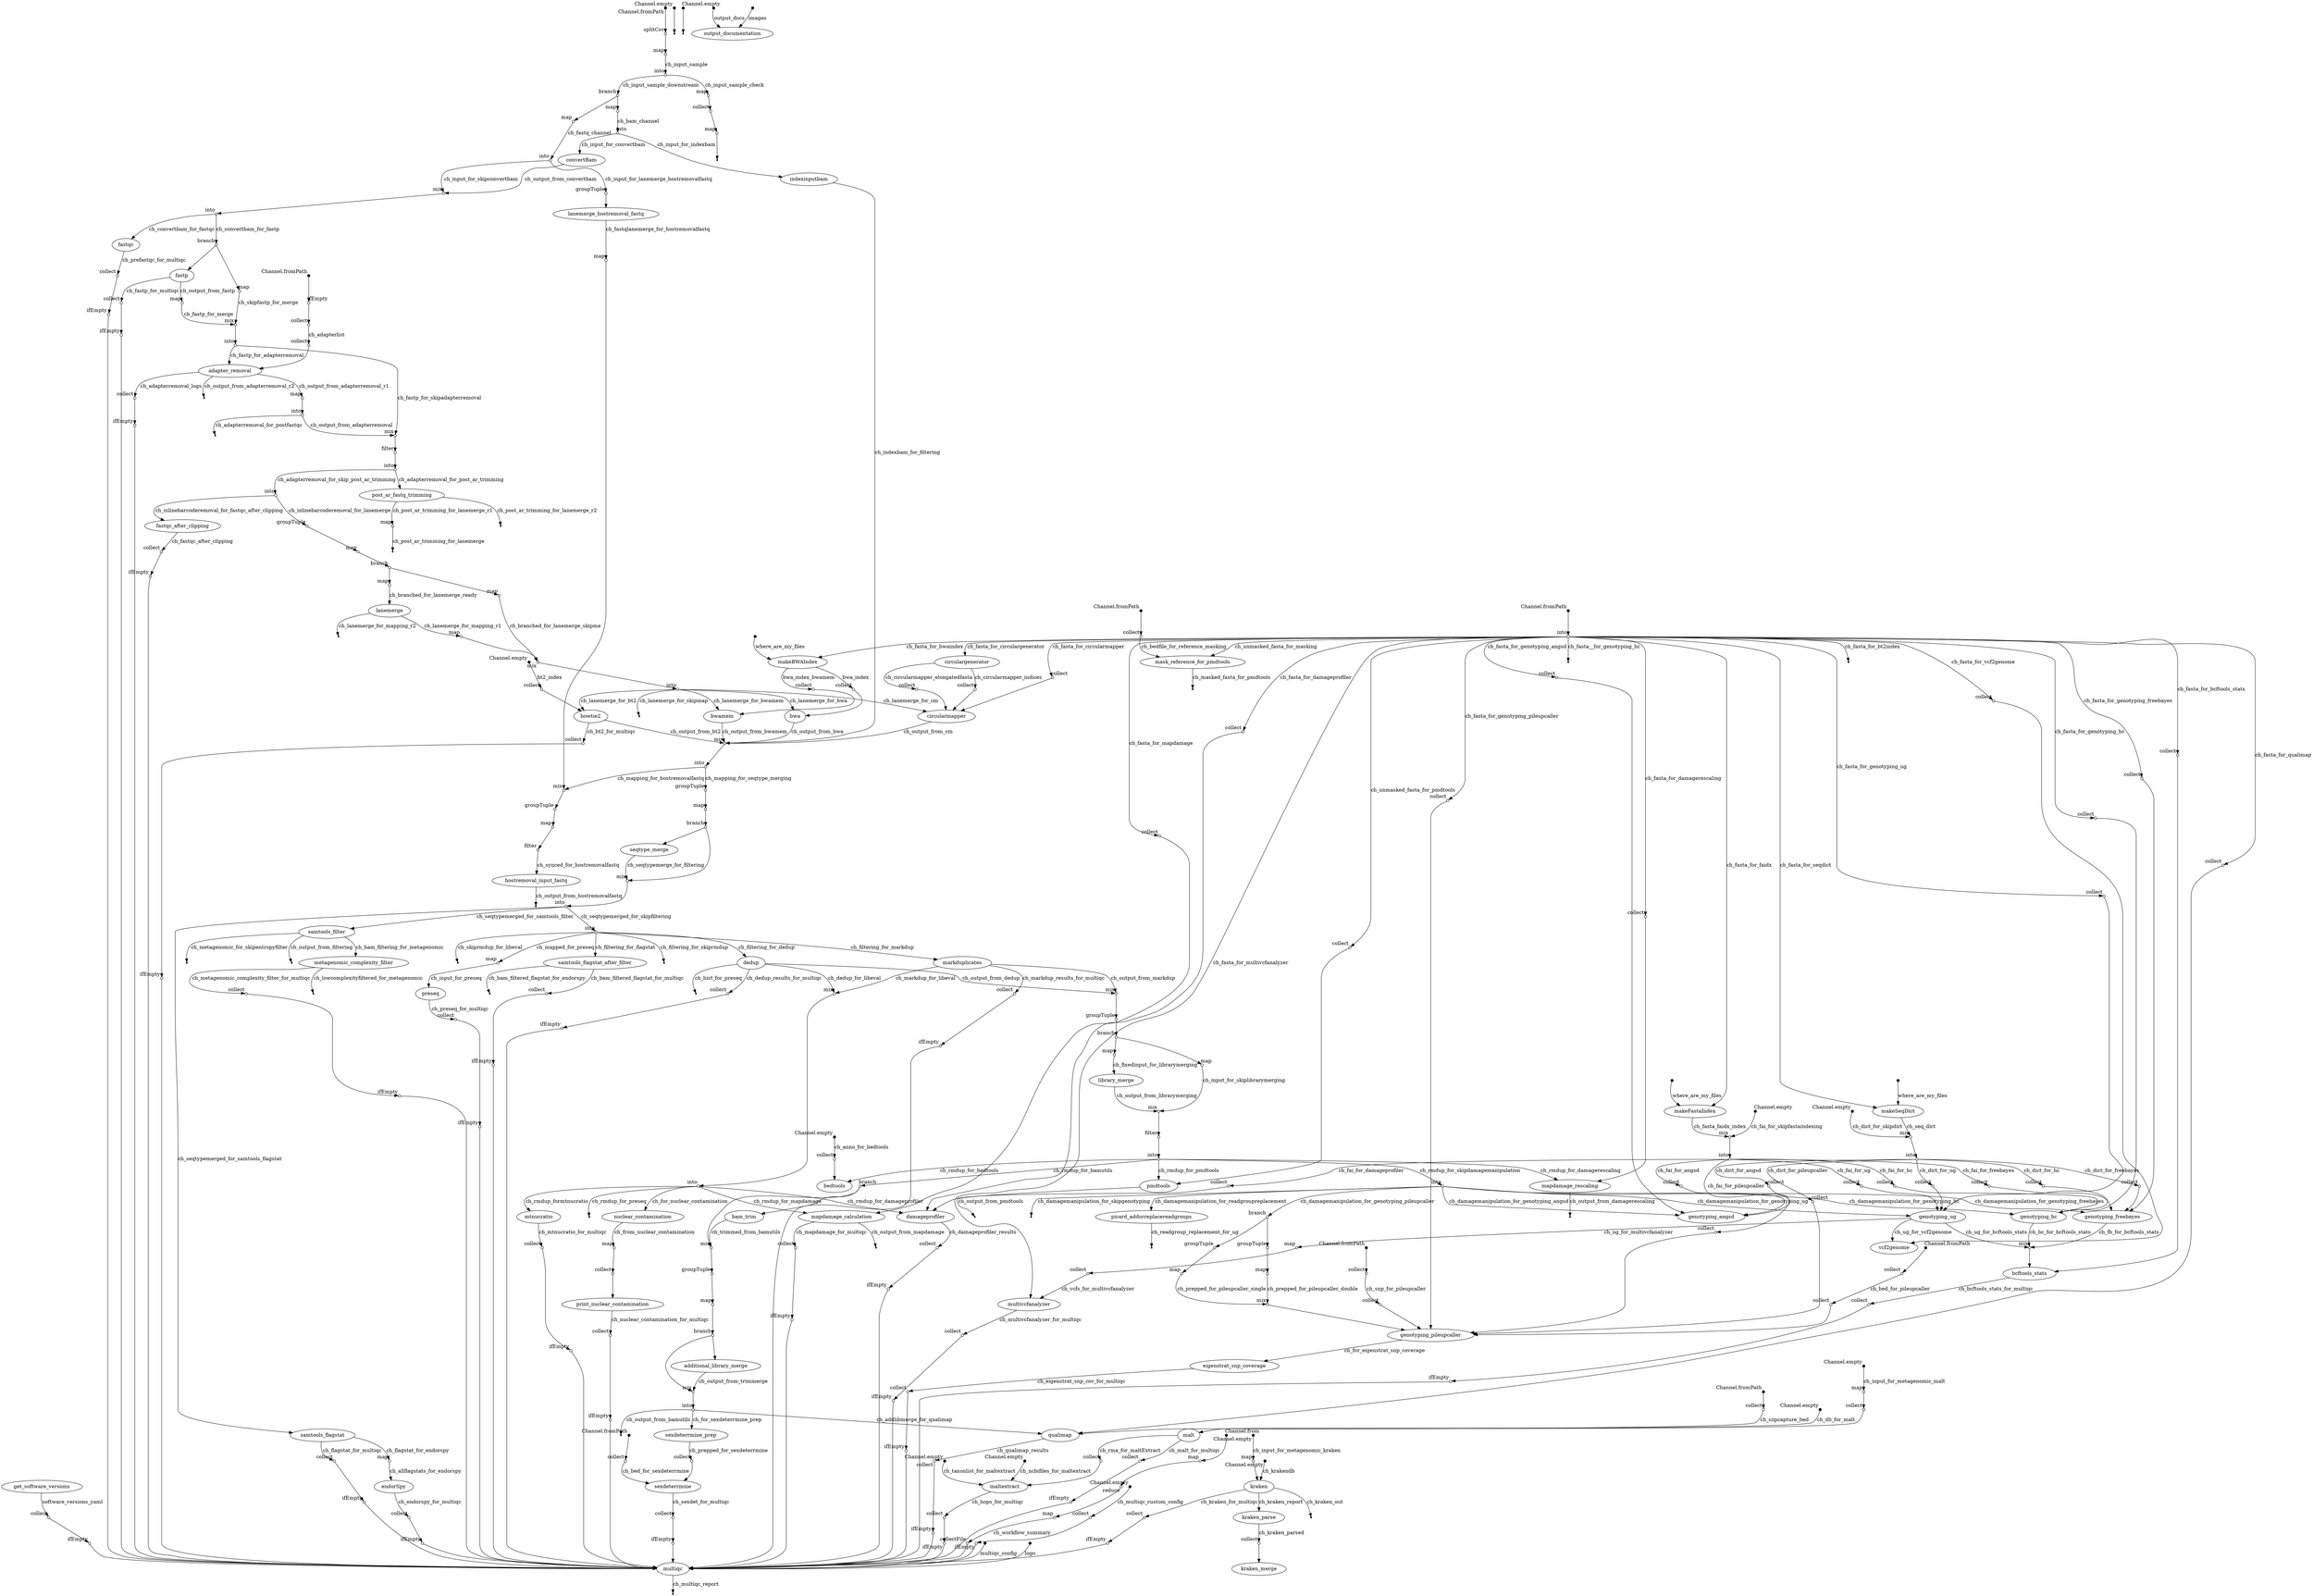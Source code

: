 digraph "eager_dag" {
p0 [shape=point,label="",fixedsize=true,width=0.1,xlabel="Channel.empty"];
p149 [shape=circle,label="",fixedsize=true,width=0.1,xlabel="collect"];
p0 -> p149 [label="ch_anno_for_bedtools"];

p1 [shape=point,label="",fixedsize=true,width=0.1,xlabel="Channel.fromPath"];
p2 [shape=circle,label="",fixedsize=true,width=0.1,xlabel="into"];
p1 -> p2;

p2 [shape=circle,label="",fixedsize=true,width=0.1,xlabel="into"];
p213 [shape=circle,label="",fixedsize=true,width=0.1,xlabel="collect"];
p2 -> p213 [label="ch_fasta_for_vcf2genome"];

p2 [shape=circle,label="",fixedsize=true,width=0.1,xlabel="into"];
p199 [shape=circle,label="",fixedsize=true,width=0.1,xlabel="collect"];
p2 -> p199 [label="ch_fasta_for_genotyping_pileupcaller"];

p2 [shape=circle,label="",fixedsize=true,width=0.1,xlabel="into"];
p217 [label="multivcfanalyzer"];
p2 -> p217 [label="ch_fasta_for_multivcfanalyzer"];

p2 [shape=circle,label="",fixedsize=true,width=0.1,xlabel="into"];
p154 [shape=circle,label="",fixedsize=true,width=0.1,xlabel="collect"];
p2 -> p154 [label="ch_fasta_for_mapdamage"];

p2 [shape=circle,label="",fixedsize=true,width=0.1,xlabel="into"];
p53 [label="makeSeqDict"];
p2 -> p53 [label="ch_fasta_for_seqdict"];

p2 [shape=circle,label="",fixedsize=true,width=0.1,xlabel="into"];
p3 [shape=point];
p2 -> p3 [label="ch_fasta__for_genotyping_hc"];

p2 [shape=circle,label="",fixedsize=true,width=0.1,xlabel="into"];
p157 [shape=circle,label="",fixedsize=true,width=0.1,xlabel="collect"];
p2 -> p157 [label="ch_fasta_for_damagerescaling"];

p2 [shape=circle,label="",fixedsize=true,width=0.1,xlabel="into"];
p101 [shape=circle,label="",fixedsize=true,width=0.1,xlabel="collect"];
p2 -> p101 [label="ch_fasta_for_circularmapper"];

p2 [shape=circle,label="",fixedsize=true,width=0.1,xlabel="into"];
p181 [shape=circle,label="",fixedsize=true,width=0.1,xlabel="collect"];
p2 -> p181 [label="ch_fasta_for_genotyping_ug"];

p2 [shape=circle,label="",fixedsize=true,width=0.1,xlabel="into"];
p206 [shape=circle,label="",fixedsize=true,width=0.1,xlabel="collect"];
p2 -> p206 [label="ch_fasta_for_genotyping_angsd"];

p2 [shape=circle,label="",fixedsize=true,width=0.1,xlabel="into"];
p4 [shape=point];
p2 -> p4 [label="ch_fasta_for_bt2index"];

p2 [shape=circle,label="",fixedsize=true,width=0.1,xlabel="into"];
p162 [shape=circle,label="",fixedsize=true,width=0.1,xlabel="collect"];
p2 -> p162 [label="ch_unmasked_fasta_for_pmdtools"];

p2 [shape=circle,label="",fixedsize=true,width=0.1,xlabel="into"];
p189 [shape=circle,label="",fixedsize=true,width=0.1,xlabel="collect"];
p2 -> p189 [label="ch_fasta_for_genotyping_freebayes"];

p2 [shape=circle,label="",fixedsize=true,width=0.1,xlabel="into"];
p151 [shape=circle,label="",fixedsize=true,width=0.1,xlabel="collect"];
p2 -> p151 [label="ch_fasta_for_damageprofiler"];

p2 [shape=circle,label="",fixedsize=true,width=0.1,xlabel="into"];
p160 [label="mask_reference_for_pmdtools"];
p2 -> p160 [label="ch_unmasked_fasta_for_masking"];

p2 [shape=circle,label="",fixedsize=true,width=0.1,xlabel="into"];
p185 [shape=circle,label="",fixedsize=true,width=0.1,xlabel="collect"];
p2 -> p185 [label="ch_fasta_for_genotyping_hc"];

p2 [shape=circle,label="",fixedsize=true,width=0.1,xlabel="into"];
p211 [shape=circle,label="",fixedsize=true,width=0.1,xlabel="collect"];
p2 -> p211 [label="ch_fasta_for_bcftools_stats"];

p2 [shape=circle,label="",fixedsize=true,width=0.1,xlabel="into"];
p48 [label="makeFastaIndex"];
p2 -> p48 [label="ch_fasta_for_faidx"];

p2 [shape=circle,label="",fixedsize=true,width=0.1,xlabel="into"];
p99 [label="circulargenerator"];
p2 -> p99 [label="ch_fasta_for_circulargenerator"];

p2 [shape=circle,label="",fixedsize=true,width=0.1,xlabel="into"];
p175 [shape=circle,label="",fixedsize=true,width=0.1,xlabel="collect"];
p2 -> p175 [label="ch_fasta_for_qualimap"];

p2 [shape=circle,label="",fixedsize=true,width=0.1,xlabel="into"];
p44 [label="makeBWAIndex"];
p2 -> p44 [label="ch_fasta_for_bwaindex"];

p5 [shape=point,label="",fixedsize=true,width=0.1,xlabel="Channel.fromPath"];
p6 [shape=circle,label="",fixedsize=true,width=0.1,xlabel="ifEmpty"];
p5 -> p6;

p6 [shape=circle,label="",fixedsize=true,width=0.1,xlabel="ifEmpty"];
p7 [shape=circle,label="",fixedsize=true,width=0.1,xlabel="collect"];
p6 -> p7;

p7 [shape=circle,label="",fixedsize=true,width=0.1,xlabel="collect"];
p67 [shape=circle,label="",fixedsize=true,width=0.1,xlabel="collect"];
p7 -> p67 [label="ch_adapterlist"];

p8 [shape=point,label="",fixedsize=true,width=0.1,xlabel="Channel.fromPath"];
p9 [shape=circle,label="",fixedsize=true,width=0.1,xlabel="collect"];
p8 -> p9;

p9 [shape=circle,label="",fixedsize=true,width=0.1,xlabel="collect"];
p176 [label="qualimap"];
p9 -> p176 [label="ch_snpcapture_bed"];

p10 [shape=point,label="",fixedsize=true,width=0.1,xlabel="Channel.fromPath"];
p11 [shape=circle,label="",fixedsize=true,width=0.1,xlabel="collect"];
p10 -> p11;

p11 [shape=circle,label="",fixedsize=true,width=0.1,xlabel="collect"];
p160 [label="mask_reference_for_pmdtools"];
p11 -> p160 [label="ch_bedfile_for_reference_masking"];

p12 [shape=point,label="",fixedsize=true,width=0.1,xlabel="Channel.fromPath"];
p13 [shape=circle,label="",fixedsize=true,width=0.1,xlabel="collect"];
p12 -> p13;

p13 [shape=circle,label="",fixedsize=true,width=0.1,xlabel="collect"];
p221 [label="sexdeterrmine"];
p13 -> p221 [label="ch_bed_for_sexdeterrmine"];

p14 [shape=point,label="",fixedsize=true,width=0.1,xlabel="Channel.fromPath"];
p15 [shape=circle,label="",fixedsize=true,width=0.1,xlabel="collect"];
p14 -> p15;

p15 [shape=circle,label="",fixedsize=true,width=0.1,xlabel="collect"];
p202 [shape=circle,label="",fixedsize=true,width=0.1,xlabel="collect"];
p15 -> p202 [label="ch_bed_for_pileupcaller"];

p16 [shape=point,label="",fixedsize=true,width=0.1,xlabel="Channel.fromPath"];
p17 [shape=circle,label="",fixedsize=true,width=0.1,xlabel="collect"];
p16 -> p17;

p17 [shape=circle,label="",fixedsize=true,width=0.1,xlabel="collect"];
p203 [shape=circle,label="",fixedsize=true,width=0.1,xlabel="collect"];
p17 -> p203 [label="ch_snp_for_pileupcaller"];

p18 [shape=point,label="",fixedsize=true,width=0.1,xlabel="Channel.empty"];
p232 [label="malt"];
p18 -> p232 [label="ch_db_for_malt"];

p19 [shape=point,label="",fixedsize=true,width=0.1,xlabel="Channel.empty"];
p234 [label="maltextract"];
p19 -> p234 [label="ch_taxonlist_for_maltextract"];

p20 [shape=point,label="",fixedsize=true,width=0.1,xlabel="Channel.empty"];
p234 [label="maltextract"];
p20 -> p234 [label="ch_ncbifiles_for_maltextract"];

p21 [shape=point,label="",fixedsize=true,width=0.1,xlabel="Channel.empty"];
p246 [shape=circle,label="",fixedsize=true,width=0.1,xlabel="collect"];
p21 -> p246 [label="ch_multiqc_custom_config"];

p22 [shape=point,label="",fixedsize=true,width=0.1,xlabel="Channel.empty"];
p23 [shape=point];
p22 -> p23;

p24 [shape=point,label="",fixedsize=true,width=0.1,xlabel="Channel.fromPath"];
p25 [shape=circle,label="",fixedsize=true,width=0.1,xlabel="splitCsv"];
p24 -> p25;

p25 [shape=circle,label="",fixedsize=true,width=0.1,xlabel="splitCsv"];
p26 [shape=circle,label="",fixedsize=true,width=0.1,xlabel="map"];
p25 -> p26;

p26 [shape=circle,label="",fixedsize=true,width=0.1,xlabel="map"];
p27 [shape=circle,label="",fixedsize=true,width=0.1,xlabel="into"];
p26 -> p27 [label="ch_input_sample"];

p27 [shape=circle,label="",fixedsize=true,width=0.1,xlabel="into"];
p32 [shape=circle,label="",fixedsize=true,width=0.1,xlabel="branch"];
p27 -> p32 [label="ch_input_sample_downstream"];

p27 [shape=circle,label="",fixedsize=true,width=0.1,xlabel="into"];
p28 [shape=circle,label="",fixedsize=true,width=0.1,xlabel="map"];
p27 -> p28 [label="ch_input_sample_check"];

p28 [shape=circle,label="",fixedsize=true,width=0.1,xlabel="map"];
p29 [shape=circle,label="",fixedsize=true,width=0.1,xlabel="collect"];
p28 -> p29;

p29 [shape=circle,label="",fixedsize=true,width=0.1,xlabel="collect"];
p30 [shape=circle,label="",fixedsize=true,width=0.1,xlabel="map"];
p29 -> p30;

p30 [shape=circle,label="",fixedsize=true,width=0.1,xlabel="map"];
p31 [shape=point];
p30 -> p31;

p32 [shape=circle,label="",fixedsize=true,width=0.1,xlabel="branch"];
p33 [shape=circle,label="",fixedsize=true,width=0.1,xlabel="map"];
p32 -> p33;

p32 [shape=circle,label="",fixedsize=true,width=0.1,xlabel="branch"];
p34 [shape=circle,label="",fixedsize=true,width=0.1,xlabel="map"];
p32 -> p34;

p33 [shape=circle,label="",fixedsize=true,width=0.1,xlabel="map"];
p38 [shape=circle,label="",fixedsize=true,width=0.1,xlabel="into"];
p33 -> p38 [label="ch_fastq_channel"];

p34 [shape=circle,label="",fixedsize=true,width=0.1,xlabel="map"];
p37 [shape=circle,label="",fixedsize=true,width=0.1,xlabel="into"];
p34 -> p37 [label="ch_bam_channel"];

p35 [shape=point,label="",fixedsize=true,width=0.1,xlabel="Channel.empty"];
p36 [shape=point];
p35 -> p36;

p37 [shape=circle,label="",fixedsize=true,width=0.1,xlabel="into"];
p56 [label="convertBam"];
p37 -> p56 [label="ch_input_for_convertbam"];

p37 [shape=circle,label="",fixedsize=true,width=0.1,xlabel="into"];
p57 [label="indexinputbam"];
p37 -> p57 [label="ch_input_for_indexbam"];

p38 [shape=circle,label="",fixedsize=true,width=0.1,xlabel="into"];
p58 [shape=circle,label="",fixedsize=true,width=0.1,xlabel="mix"];
p38 -> p58 [label="ch_input_for_skipconvertbam"];

p38 [shape=circle,label="",fixedsize=true,width=0.1,xlabel="into"];
p92 [shape=circle,label="",fixedsize=true,width=0.1,xlabel="groupTuple"];
p38 -> p92 [label="ch_input_for_lanemerge_hostremovalfastq"];

p39 [shape=point,label="",fixedsize=true,width=0.1,xlabel="Channel.from"];
p40 [shape=circle,label="",fixedsize=true,width=0.1,xlabel="map"];
p39 -> p40;

p40 [shape=circle,label="",fixedsize=true,width=0.1,xlabel="map"];
p41 [shape=circle,label="",fixedsize=true,width=0.1,xlabel="reduce"];
p40 -> p41;

p41 [shape=circle,label="",fixedsize=true,width=0.1,xlabel="reduce"];
p42 [shape=circle,label="",fixedsize=true,width=0.1,xlabel="map"];
p41 -> p42;

p42 [shape=circle,label="",fixedsize=true,width=0.1,xlabel="map"];
p298 [shape=circle,label="",fixedsize=true,width=0.1,xlabel="collectFile"];
p42 -> p298 [label="ch_workflow_summary"];

p43 [shape=point,label="",fixedsize=true,width=0.1];
p44 [label="makeBWAIndex"];
p43 -> p44 [label="where_are_my_files"];

p44 [label="makeBWAIndex"];
p95 [shape=circle,label="",fixedsize=true,width=0.1,xlabel="collect"];
p44 -> p95 [label="bwa_index"];

p44 [label="makeBWAIndex"];
p97 [shape=circle,label="",fixedsize=true,width=0.1,xlabel="collect"];
p44 -> p97 [label="bwa_index_bwamem"];

p45 [shape=point,label="",fixedsize=true,width=0.1,xlabel="Channel.empty"];
p104 [shape=circle,label="",fixedsize=true,width=0.1,xlabel="collect"];
p45 -> p104 [label="bt2_index"];

p46 [shape=point,label="",fixedsize=true,width=0.1,xlabel="Channel.empty"];
p49 [shape=circle,label="",fixedsize=true,width=0.1,xlabel="mix"];
p46 -> p49 [label="ch_fai_for_skipfastaindexing"];

p47 [shape=point,label="",fixedsize=true,width=0.1];
p48 [label="makeFastaIndex"];
p47 -> p48 [label="where_are_my_files"];

p48 [label="makeFastaIndex"];
p49 [shape=circle,label="",fixedsize=true,width=0.1,xlabel="mix"];
p48 -> p49 [label="ch_fasta_faidx_index"];

p49 [shape=circle,label="",fixedsize=true,width=0.1,xlabel="mix"];
p50 [shape=circle,label="",fixedsize=true,width=0.1,xlabel="into"];
p49 -> p50;

p50 [shape=circle,label="",fixedsize=true,width=0.1,xlabel="into"];
p186 [shape=circle,label="",fixedsize=true,width=0.1,xlabel="collect"];
p50 -> p186 [label="ch_fai_for_hc"];

p50 [shape=circle,label="",fixedsize=true,width=0.1,xlabel="into"];
p152 [shape=circle,label="",fixedsize=true,width=0.1,xlabel="collect"];
p50 -> p152 [label="ch_fai_for_damageprofiler"];

p50 [shape=circle,label="",fixedsize=true,width=0.1,xlabel="into"];
p207 [shape=circle,label="",fixedsize=true,width=0.1,xlabel="collect"];
p50 -> p207 [label="ch_fai_for_angsd"];

p50 [shape=circle,label="",fixedsize=true,width=0.1,xlabel="into"];
p190 [shape=circle,label="",fixedsize=true,width=0.1,xlabel="collect"];
p50 -> p190 [label="ch_fai_for_freebayes"];

p50 [shape=circle,label="",fixedsize=true,width=0.1,xlabel="into"];
p200 [shape=circle,label="",fixedsize=true,width=0.1,xlabel="collect"];
p50 -> p200 [label="ch_fai_for_pileupcaller"];

p50 [shape=circle,label="",fixedsize=true,width=0.1,xlabel="into"];
p182 [shape=circle,label="",fixedsize=true,width=0.1,xlabel="collect"];
p50 -> p182 [label="ch_fai_for_ug"];

p51 [shape=point,label="",fixedsize=true,width=0.1,xlabel="Channel.empty"];
p54 [shape=circle,label="",fixedsize=true,width=0.1,xlabel="mix"];
p51 -> p54 [label="ch_dict_for_skipdict"];

p52 [shape=point,label="",fixedsize=true,width=0.1];
p53 [label="makeSeqDict"];
p52 -> p53 [label="where_are_my_files"];

p53 [label="makeSeqDict"];
p54 [shape=circle,label="",fixedsize=true,width=0.1,xlabel="mix"];
p53 -> p54 [label="ch_seq_dict"];

p54 [shape=circle,label="",fixedsize=true,width=0.1,xlabel="mix"];
p55 [shape=circle,label="",fixedsize=true,width=0.1,xlabel="into"];
p54 -> p55;

p55 [shape=circle,label="",fixedsize=true,width=0.1,xlabel="into"];
p187 [shape=circle,label="",fixedsize=true,width=0.1,xlabel="collect"];
p55 -> p187 [label="ch_dict_for_hc"];

p55 [shape=circle,label="",fixedsize=true,width=0.1,xlabel="into"];
p208 [shape=circle,label="",fixedsize=true,width=0.1,xlabel="collect"];
p55 -> p208 [label="ch_dict_for_angsd"];

p55 [shape=circle,label="",fixedsize=true,width=0.1,xlabel="into"];
p183 [shape=circle,label="",fixedsize=true,width=0.1,xlabel="collect"];
p55 -> p183 [label="ch_dict_for_ug"];

p55 [shape=circle,label="",fixedsize=true,width=0.1,xlabel="into"];
p191 [shape=circle,label="",fixedsize=true,width=0.1,xlabel="collect"];
p55 -> p191 [label="ch_dict_for_freebayes"];

p55 [shape=circle,label="",fixedsize=true,width=0.1,xlabel="into"];
p201 [shape=circle,label="",fixedsize=true,width=0.1,xlabel="collect"];
p55 -> p201 [label="ch_dict_for_pileupcaller"];

p56 [label="convertBam"];
p58 [shape=circle,label="",fixedsize=true,width=0.1,xlabel="mix"];
p56 -> p58 [label="ch_output_from_convertbam"];

p57 [label="indexinputbam"];
p106 [shape=circle,label="",fixedsize=true,width=0.1,xlabel="mix"];
p57 -> p106 [label="ch_indexbam_for_filtering"];

p58 [shape=circle,label="",fixedsize=true,width=0.1,xlabel="mix"];
p59 [shape=circle,label="",fixedsize=true,width=0.1,xlabel="into"];
p58 -> p59;

p59 [shape=circle,label="",fixedsize=true,width=0.1,xlabel="into"];
p60 [label="fastqc"];
p59 -> p60 [label="ch_convertbam_for_fastqc"];

p59 [shape=circle,label="",fixedsize=true,width=0.1,xlabel="into"];
p61 [shape=circle,label="",fixedsize=true,width=0.1,xlabel="branch"];
p59 -> p61 [label="ch_convertbam_for_fastp"];

p60 [label="fastqc"];
p250 [shape=circle,label="",fixedsize=true,width=0.1,xlabel="collect"];
p60 -> p250 [label="ch_prefastqc_for_multiqc"];

p61 [shape=circle,label="",fixedsize=true,width=0.1,xlabel="branch"];
p63 [shape=circle,label="",fixedsize=true,width=0.1,xlabel="map"];
p61 -> p63;

p61 [shape=circle,label="",fixedsize=true,width=0.1,xlabel="branch"];
p62 [label="fastp"];
p61 -> p62;

p62 [label="fastp"];
p64 [shape=circle,label="",fixedsize=true,width=0.1,xlabel="map"];
p62 -> p64 [label="ch_output_from_fastp"];

p62 [label="fastp"];
p274 [shape=circle,label="",fixedsize=true,width=0.1,xlabel="collect"];
p62 -> p274 [label="ch_fastp_for_multiqc"];

p63 [shape=circle,label="",fixedsize=true,width=0.1,xlabel="map"];
p65 [shape=circle,label="",fixedsize=true,width=0.1,xlabel="mix"];
p63 -> p65 [label="ch_skipfastp_for_merge"];

p64 [shape=circle,label="",fixedsize=true,width=0.1,xlabel="map"];
p65 [shape=circle,label="",fixedsize=true,width=0.1,xlabel="mix"];
p64 -> p65 [label="ch_fastp_for_merge"];

p65 [shape=circle,label="",fixedsize=true,width=0.1,xlabel="mix"];
p66 [shape=circle,label="",fixedsize=true,width=0.1,xlabel="into"];
p65 -> p66;

p66 [shape=circle,label="",fixedsize=true,width=0.1,xlabel="into"];
p73 [shape=circle,label="",fixedsize=true,width=0.1,xlabel="mix"];
p66 -> p73 [label="ch_fastp_for_skipadapterremoval"];

p66 [shape=circle,label="",fixedsize=true,width=0.1,xlabel="into"];
p68 [label="adapter_removal"];
p66 -> p68 [label="ch_fastp_for_adapterremoval"];

p67 [shape=circle,label="",fixedsize=true,width=0.1,xlabel="collect"];
p68 [label="adapter_removal"];
p67 -> p68;

p68 [label="adapter_removal"];
p70 [shape=circle,label="",fixedsize=true,width=0.1,xlabel="map"];
p68 -> p70 [label="ch_output_from_adapterremoval_r1"];

p68 [label="adapter_removal"];
p69 [shape=point];
p68 -> p69 [label="ch_output_from_adapterremoval_r2"];

p68 [label="adapter_removal"];
p254 [shape=circle,label="",fixedsize=true,width=0.1,xlabel="collect"];
p68 -> p254 [label="ch_adapterremoval_logs"];

p70 [shape=circle,label="",fixedsize=true,width=0.1,xlabel="map"];
p71 [shape=circle,label="",fixedsize=true,width=0.1,xlabel="into"];
p70 -> p71;

p71 [shape=circle,label="",fixedsize=true,width=0.1,xlabel="into"];
p72 [shape=point];
p71 -> p72 [label="ch_adapterremoval_for_postfastqc"];

p71 [shape=circle,label="",fixedsize=true,width=0.1,xlabel="into"];
p73 [shape=circle,label="",fixedsize=true,width=0.1,xlabel="mix"];
p71 -> p73 [label="ch_output_from_adapterremoval"];

p73 [shape=circle,label="",fixedsize=true,width=0.1,xlabel="mix"];
p74 [shape=circle,label="",fixedsize=true,width=0.1,xlabel="filter"];
p73 -> p74;

p74 [shape=circle,label="",fixedsize=true,width=0.1,xlabel="filter"];
p75 [shape=circle,label="",fixedsize=true,width=0.1,xlabel="into"];
p74 -> p75;

p75 [shape=circle,label="",fixedsize=true,width=0.1,xlabel="into"];
p80 [shape=circle,label="",fixedsize=true,width=0.1,xlabel="into"];
p75 -> p80 [label="ch_adapterremoval_for_skip_post_ar_trimming"];

p75 [shape=circle,label="",fixedsize=true,width=0.1,xlabel="into"];
p76 [label="post_ar_fastq_trimming"];
p75 -> p76 [label="ch_adapterremoval_for_post_ar_trimming"];

p76 [label="post_ar_fastq_trimming"];
p78 [shape=circle,label="",fixedsize=true,width=0.1,xlabel="map"];
p76 -> p78 [label="ch_post_ar_trimming_for_lanemerge_r1"];

p76 [label="post_ar_fastq_trimming"];
p77 [shape=point];
p76 -> p77 [label="ch_post_ar_trimming_for_lanemerge_r2"];

p78 [shape=circle,label="",fixedsize=true,width=0.1,xlabel="map"];
p79 [shape=point];
p78 -> p79 [label="ch_post_ar_trimming_for_lanemerge"];

p80 [shape=circle,label="",fixedsize=true,width=0.1,xlabel="into"];
p81 [shape=circle,label="",fixedsize=true,width=0.1,xlabel="groupTuple"];
p80 -> p81 [label="ch_inlinebarcoderemoval_for_lanemerge"];

p80 [shape=circle,label="",fixedsize=true,width=0.1,xlabel="into"];
p94 [label="fastqc_after_clipping"];
p80 -> p94 [label="ch_inlinebarcoderemoval_for_fastqc_after_clipping"];

p81 [shape=circle,label="",fixedsize=true,width=0.1,xlabel="groupTuple"];
p82 [shape=circle,label="",fixedsize=true,width=0.1,xlabel="map"];
p81 -> p82;

p82 [shape=circle,label="",fixedsize=true,width=0.1,xlabel="map"];
p83 [shape=circle,label="",fixedsize=true,width=0.1,xlabel="branch"];
p82 -> p83;

p83 [shape=circle,label="",fixedsize=true,width=0.1,xlabel="branch"];
p85 [shape=circle,label="",fixedsize=true,width=0.1,xlabel="map"];
p83 -> p85;

p83 [shape=circle,label="",fixedsize=true,width=0.1,xlabel="branch"];
p84 [shape=circle,label="",fixedsize=true,width=0.1,xlabel="map"];
p83 -> p84;

p84 [shape=circle,label="",fixedsize=true,width=0.1,xlabel="map"];
p89 [shape=circle,label="",fixedsize=true,width=0.1,xlabel="mix"];
p84 -> p89 [label="ch_branched_for_lanemerge_skipme"];

p85 [shape=circle,label="",fixedsize=true,width=0.1,xlabel="map"];
p86 [label="lanemerge"];
p85 -> p86 [label="ch_branched_for_lanemerge_ready"];

p86 [label="lanemerge"];
p88 [shape=circle,label="",fixedsize=true,width=0.1,xlabel="map"];
p86 -> p88 [label="ch_lanemerge_for_mapping_r1"];

p86 [label="lanemerge"];
p87 [shape=point];
p86 -> p87 [label="ch_lanemerge_for_mapping_r2"];

p88 [shape=circle,label="",fixedsize=true,width=0.1,xlabel="map"];
p89 [shape=circle,label="",fixedsize=true,width=0.1,xlabel="mix"];
p88 -> p89;

p89 [shape=circle,label="",fixedsize=true,width=0.1,xlabel="mix"];
p90 [shape=circle,label="",fixedsize=true,width=0.1,xlabel="into"];
p89 -> p90;

p90 [shape=circle,label="",fixedsize=true,width=0.1,xlabel="into"];
p105 [label="bowtie2"];
p90 -> p105 [label="ch_lanemerge_for_bt2"];

p90 [shape=circle,label="",fixedsize=true,width=0.1,xlabel="into"];
p96 [label="bwa"];
p90 -> p96 [label="ch_lanemerge_for_bwa"];

p90 [shape=circle,label="",fixedsize=true,width=0.1,xlabel="into"];
p103 [label="circularmapper"];
p90 -> p103 [label="ch_lanemerge_for_cm"];

p90 [shape=circle,label="",fixedsize=true,width=0.1,xlabel="into"];
p98 [label="bwamem"];
p90 -> p98 [label="ch_lanemerge_for_bwamem"];

p90 [shape=circle,label="",fixedsize=true,width=0.1,xlabel="into"];
p91 [shape=point];
p90 -> p91 [label="ch_lanemerge_for_skipmap"];

p92 [shape=circle,label="",fixedsize=true,width=0.1,xlabel="groupTuple"];
p93 [label="lanemerge_hostremoval_fastq"];
p92 -> p93;

p93 [label="lanemerge_hostremoval_fastq"];
p108 [shape=circle,label="",fixedsize=true,width=0.1,xlabel="map"];
p93 -> p108 [label="ch_fastqlanemerge_for_hostremovalfastq"];

p94 [label="fastqc_after_clipping"];
p252 [shape=circle,label="",fixedsize=true,width=0.1,xlabel="collect"];
p94 -> p252 [label="ch_fastqc_after_clipping"];

p95 [shape=circle,label="",fixedsize=true,width=0.1,xlabel="collect"];
p96 [label="bwa"];
p95 -> p96;

p96 [label="bwa"];
p106 [shape=circle,label="",fixedsize=true,width=0.1,xlabel="mix"];
p96 -> p106 [label="ch_output_from_bwa"];

p97 [shape=circle,label="",fixedsize=true,width=0.1,xlabel="collect"];
p98 [label="bwamem"];
p97 -> p98;

p98 [label="bwamem"];
p106 [shape=circle,label="",fixedsize=true,width=0.1,xlabel="mix"];
p98 -> p106 [label="ch_output_from_bwamem"];

p99 [label="circulargenerator"];
p100 [shape=circle,label="",fixedsize=true,width=0.1,xlabel="collect"];
p99 -> p100 [label="ch_circularmapper_indices"];

p99 [label="circulargenerator"];
p102 [shape=circle,label="",fixedsize=true,width=0.1,xlabel="collect"];
p99 -> p102 [label="ch_circularmapper_elongatedfasta"];

p100 [shape=circle,label="",fixedsize=true,width=0.1,xlabel="collect"];
p103 [label="circularmapper"];
p100 -> p103;

p101 [shape=circle,label="",fixedsize=true,width=0.1,xlabel="collect"];
p103 [label="circularmapper"];
p101 -> p103;

p102 [shape=circle,label="",fixedsize=true,width=0.1,xlabel="collect"];
p103 [label="circularmapper"];
p102 -> p103;

p103 [label="circularmapper"];
p106 [shape=circle,label="",fixedsize=true,width=0.1,xlabel="mix"];
p103 -> p106 [label="ch_output_from_cm"];

p104 [shape=circle,label="",fixedsize=true,width=0.1,xlabel="collect"];
p105 [label="bowtie2"];
p104 -> p105;

p105 [label="bowtie2"];
p106 [shape=circle,label="",fixedsize=true,width=0.1,xlabel="mix"];
p105 -> p106 [label="ch_output_from_bt2"];

p105 [label="bowtie2"];
p256 [shape=circle,label="",fixedsize=true,width=0.1,xlabel="collect"];
p105 -> p256 [label="ch_bt2_for_multiqc"];

p106 [shape=circle,label="",fixedsize=true,width=0.1,xlabel="mix"];
p107 [shape=circle,label="",fixedsize=true,width=0.1,xlabel="into"];
p106 -> p107;

p107 [shape=circle,label="",fixedsize=true,width=0.1,xlabel="into"];
p109 [shape=circle,label="",fixedsize=true,width=0.1,xlabel="mix"];
p107 -> p109 [label="ch_mapping_for_hostremovalfastq"];

p107 [shape=circle,label="",fixedsize=true,width=0.1,xlabel="into"];
p115 [shape=circle,label="",fixedsize=true,width=0.1,xlabel="groupTuple"];
p107 -> p115 [label="ch_mapping_for_seqtype_merging"];

p108 [shape=circle,label="",fixedsize=true,width=0.1,xlabel="map"];
p109 [shape=circle,label="",fixedsize=true,width=0.1,xlabel="mix"];
p108 -> p109;

p109 [shape=circle,label="",fixedsize=true,width=0.1,xlabel="mix"];
p110 [shape=circle,label="",fixedsize=true,width=0.1,xlabel="groupTuple"];
p109 -> p110;

p110 [shape=circle,label="",fixedsize=true,width=0.1,xlabel="groupTuple"];
p111 [shape=circle,label="",fixedsize=true,width=0.1,xlabel="map"];
p110 -> p111;

p111 [shape=circle,label="",fixedsize=true,width=0.1,xlabel="map"];
p112 [shape=circle,label="",fixedsize=true,width=0.1,xlabel="filter"];
p111 -> p112;

p112 [shape=circle,label="",fixedsize=true,width=0.1,xlabel="filter"];
p113 [label="hostremoval_input_fastq"];
p112 -> p113 [label="ch_synced_for_hostremovalfastq"];

p113 [label="hostremoval_input_fastq"];
p114 [shape=point];
p113 -> p114 [label="ch_output_from_hostremovalfastq"];

p115 [shape=circle,label="",fixedsize=true,width=0.1,xlabel="groupTuple"];
p116 [shape=circle,label="",fixedsize=true,width=0.1,xlabel="map"];
p115 -> p116;

p116 [shape=circle,label="",fixedsize=true,width=0.1,xlabel="map"];
p117 [shape=circle,label="",fixedsize=true,width=0.1,xlabel="branch"];
p116 -> p117;

p117 [shape=circle,label="",fixedsize=true,width=0.1,xlabel="branch"];
p119 [shape=circle,label="",fixedsize=true,width=0.1,xlabel="mix"];
p117 -> p119;

p117 [shape=circle,label="",fixedsize=true,width=0.1,xlabel="branch"];
p118 [label="seqtype_merge"];
p117 -> p118;

p118 [label="seqtype_merge"];
p119 [shape=circle,label="",fixedsize=true,width=0.1,xlabel="mix"];
p118 -> p119 [label="ch_seqtypemerge_for_filtering"];

p119 [shape=circle,label="",fixedsize=true,width=0.1,xlabel="mix"];
p120 [shape=circle,label="",fixedsize=true,width=0.1,xlabel="into"];
p119 -> p120;

p120 [shape=circle,label="",fixedsize=true,width=0.1,xlabel="into"];
p125 [shape=circle,label="",fixedsize=true,width=0.1,xlabel="into"];
p120 -> p125 [label="ch_seqtypemerged_for_skipfiltering"];

p120 [shape=circle,label="",fixedsize=true,width=0.1,xlabel="into"];
p121 [label="samtools_flagstat"];
p120 -> p121 [label="ch_seqtypemerged_for_samtools_flagstat"];

p120 [shape=circle,label="",fixedsize=true,width=0.1,xlabel="into"];
p122 [label="samtools_filter"];
p120 -> p122 [label="ch_seqtypemerged_for_samtools_filter"];

p121 [label="samtools_flagstat"];
p258 [shape=circle,label="",fixedsize=true,width=0.1,xlabel="collect"];
p121 -> p258 [label="ch_flagstat_for_multiqc"];

p121 [label="samtools_flagstat"];
p130 [shape=circle,label="",fixedsize=true,width=0.1,xlabel="map"];
p121 -> p130 [label="ch_flagstat_for_endorspy"];

p122 [label="samtools_filter"];
p124 [shape=point];
p122 -> p124 [label="ch_output_from_filtering"];

p122 [label="samtools_filter"];
p226 [label="metagenomic_complexity_filter"];
p122 -> p226 [label="ch_bam_filtering_for_metagenomic"];

p122 [label="samtools_filter"];
p123 [shape=point];
p122 -> p123 [label="ch_metagenomic_for_skipentropyfilter"];

p125 [shape=circle,label="",fixedsize=true,width=0.1,xlabel="into"];
p127 [shape=point];
p125 -> p127 [label="ch_skiprmdup_for_libeval"];

p125 [shape=circle,label="",fixedsize=true,width=0.1,xlabel="into"];
p147 [shape=circle,label="",fixedsize=true,width=0.1,xlabel="map"];
p125 -> p147 [label="ch_mapped_for_preseq"];

p125 [shape=circle,label="",fixedsize=true,width=0.1,xlabel="into"];
p132 [label="dedup"];
p125 -> p132 [label="ch_filtering_for_dedup"];

p125 [shape=circle,label="",fixedsize=true,width=0.1,xlabel="into"];
p126 [shape=point];
p125 -> p126 [label="ch_filtering_for_skiprmdup"];

p125 [shape=circle,label="",fixedsize=true,width=0.1,xlabel="into"];
p134 [label="markduplicates"];
p125 -> p134 [label="ch_filtering_for_markdup"];

p125 [shape=circle,label="",fixedsize=true,width=0.1,xlabel="into"];
p128 [label="samtools_flagstat_after_filter"];
p125 -> p128 [label="ch_filtering_for_flagstat"];

p128 [label="samtools_flagstat_after_filter"];
p260 [shape=circle,label="",fixedsize=true,width=0.1,xlabel="collect"];
p128 -> p260 [label="ch_bam_filtered_flagstat_for_multiqc"];

p128 [label="samtools_flagstat_after_filter"];
p129 [shape=point];
p128 -> p129 [label="ch_bam_filtered_flagstat_for_endorspy"];

p130 [shape=circle,label="",fixedsize=true,width=0.1,xlabel="map"];
p131 [label="endorSpy"];
p130 -> p131 [label="ch_allflagstats_for_endorspy"];

p131 [label="endorSpy"];
p280 [shape=circle,label="",fixedsize=true,width=0.1,xlabel="collect"];
p131 -> p280 [label="ch_endorspy_for_multiqc"];

p132 [label="dedup"];
p133 [shape=point];
p132 -> p133 [label="ch_hist_for_preseq"];

p132 [label="dedup"];
p272 [shape=circle,label="",fixedsize=true,width=0.1,xlabel="collect"];
p132 -> p272 [label="ch_dedup_results_for_multiqc"];

p132 [label="dedup"];
p138 [shape=circle,label="",fixedsize=true,width=0.1,xlabel="mix"];
p132 -> p138 [label="ch_output_from_dedup"];

p132 [label="dedup"];
p135 [shape=circle,label="",fixedsize=true,width=0.1,xlabel="mix"];
p132 -> p135 [label="ch_dedup_for_libeval"];

p134 [label="markduplicates"];
p270 [shape=circle,label="",fixedsize=true,width=0.1,xlabel="collect"];
p134 -> p270 [label="ch_markdup_results_for_multiqc"];

p134 [label="markduplicates"];
p138 [shape=circle,label="",fixedsize=true,width=0.1,xlabel="mix"];
p134 -> p138 [label="ch_output_from_markdup"];

p134 [label="markduplicates"];
p135 [shape=circle,label="",fixedsize=true,width=0.1,xlabel="mix"];
p134 -> p135 [label="ch_markdup_for_libeval"];

p135 [shape=circle,label="",fixedsize=true,width=0.1,xlabel="mix"];
p136 [shape=circle,label="",fixedsize=true,width=0.1,xlabel="into"];
p135 -> p136;

p136 [shape=circle,label="",fixedsize=true,width=0.1,xlabel="into"];
p153 [label="damageprofiler"];
p136 -> p153 [label="ch_rmdup_for_damageprofiler"];

p136 [shape=circle,label="",fixedsize=true,width=0.1,xlabel="into"];
p155 [label="mapdamage_calculation"];
p136 -> p155 [label="ch_rmdup_for_mapdamage"];

p136 [shape=circle,label="",fixedsize=true,width=0.1,xlabel="into"];
p222 [label="nuclear_contamination"];
p136 -> p222 [label="ch_for_nuclear_contamination"];

p136 [shape=circle,label="",fixedsize=true,width=0.1,xlabel="into"];
p218 [label="mtnucratio"];
p136 -> p218 [label="ch_rmdup_formtnucratio"];

p136 [shape=circle,label="",fixedsize=true,width=0.1,xlabel="into"];
p137 [shape=point];
p136 -> p137 [label="ch_rmdup_for_preseq"];

p138 [shape=circle,label="",fixedsize=true,width=0.1,xlabel="mix"];
p139 [shape=circle,label="",fixedsize=true,width=0.1,xlabel="groupTuple"];
p138 -> p139;

p139 [shape=circle,label="",fixedsize=true,width=0.1,xlabel="groupTuple"];
p140 [shape=circle,label="",fixedsize=true,width=0.1,xlabel="branch"];
p139 -> p140;

p140 [shape=circle,label="",fixedsize=true,width=0.1,xlabel="branch"];
p141 [shape=circle,label="",fixedsize=true,width=0.1,xlabel="map"];
p140 -> p141;

p140 [shape=circle,label="",fixedsize=true,width=0.1,xlabel="branch"];
p142 [shape=circle,label="",fixedsize=true,width=0.1,xlabel="map"];
p140 -> p142;

p141 [shape=circle,label="",fixedsize=true,width=0.1,xlabel="map"];
p144 [shape=circle,label="",fixedsize=true,width=0.1,xlabel="mix"];
p141 -> p144 [label="ch_input_for_skiplibrarymerging"];

p142 [shape=circle,label="",fixedsize=true,width=0.1,xlabel="map"];
p143 [label="library_merge"];
p142 -> p143 [label="ch_fixedinput_for_librarymerging"];

p143 [label="library_merge"];
p144 [shape=circle,label="",fixedsize=true,width=0.1,xlabel="mix"];
p143 -> p144 [label="ch_output_from_librarymerging"];

p144 [shape=circle,label="",fixedsize=true,width=0.1,xlabel="mix"];
p145 [shape=circle,label="",fixedsize=true,width=0.1,xlabel="filter"];
p144 -> p145;

p145 [shape=circle,label="",fixedsize=true,width=0.1,xlabel="filter"];
p146 [shape=circle,label="",fixedsize=true,width=0.1,xlabel="into"];
p145 -> p146;

p146 [shape=circle,label="",fixedsize=true,width=0.1,xlabel="into"];
p177 [shape=circle,label="",fixedsize=true,width=0.1,xlabel="into"];
p146 -> p177 [label="ch_rmdup_for_skipdamagemanipulation"];

p146 [shape=circle,label="",fixedsize=true,width=0.1,xlabel="into"];
p165 [shape=circle,label="",fixedsize=true,width=0.1,xlabel="branch"];
p146 -> p165 [label="ch_rmdup_for_bamutils"];

p146 [shape=circle,label="",fixedsize=true,width=0.1,xlabel="into"];
p158 [label="mapdamage_rescaling"];
p146 -> p158 [label="ch_rmdup_for_damagerescaling"];

p146 [shape=circle,label="",fixedsize=true,width=0.1,xlabel="into"];
p150 [label="bedtools"];
p146 -> p150 [label="ch_rmdup_for_bedtools"];

p146 [shape=circle,label="",fixedsize=true,width=0.1,xlabel="into"];
p163 [label="pmdtools"];
p146 -> p163 [label="ch_rmdup_for_pmdtools"];

p147 [shape=circle,label="",fixedsize=true,width=0.1,xlabel="map"];
p148 [label="preseq"];
p147 -> p148 [label="ch_input_for_preseq"];

p148 [label="preseq"];
p262 [shape=circle,label="",fixedsize=true,width=0.1,xlabel="collect"];
p148 -> p262 [label="ch_preseq_for_multiqc"];

p149 [shape=circle,label="",fixedsize=true,width=0.1,xlabel="collect"];
p150 [label="bedtools"];
p149 -> p150;

p151 [shape=circle,label="",fixedsize=true,width=0.1,xlabel="collect"];
p153 [label="damageprofiler"];
p151 -> p153;

p152 [shape=circle,label="",fixedsize=true,width=0.1,xlabel="collect"];
p153 [label="damageprofiler"];
p152 -> p153;

p153 [label="damageprofiler"];
p264 [shape=circle,label="",fixedsize=true,width=0.1,xlabel="collect"];
p153 -> p264 [label="ch_damageprofiler_results"];

p154 [shape=circle,label="",fixedsize=true,width=0.1,xlabel="collect"];
p155 [label="mapdamage_calculation"];
p154 -> p155;

p155 [label="mapdamage_calculation"];
p156 [shape=point];
p155 -> p156 [label="ch_output_from_mapdamage"];

p155 [label="mapdamage_calculation"];
p266 [shape=circle,label="",fixedsize=true,width=0.1,xlabel="collect"];
p155 -> p266 [label="ch_mapdamage_for_multiqc"];

p157 [shape=circle,label="",fixedsize=true,width=0.1,xlabel="collect"];
p158 [label="mapdamage_rescaling"];
p157 -> p158;

p158 [label="mapdamage_rescaling"];
p159 [shape=point];
p158 -> p159 [label="ch_output_from_damagerescaling"];

p160 [label="mask_reference_for_pmdtools"];
p161 [shape=point];
p160 -> p161 [label="ch_masked_fasta_for_pmdtools"];

p162 [shape=circle,label="",fixedsize=true,width=0.1,xlabel="collect"];
p163 [label="pmdtools"];
p162 -> p163;

p163 [label="pmdtools"];
p164 [shape=point];
p163 -> p164 [label="ch_output_from_pmdtools"];

p165 [shape=circle,label="",fixedsize=true,width=0.1,xlabel="branch"];
p167 [shape=circle,label="",fixedsize=true,width=0.1,xlabel="mix"];
p165 -> p167;

p165 [shape=circle,label="",fixedsize=true,width=0.1,xlabel="branch"];
p166 [label="bam_trim"];
p165 -> p166;

p166 [label="bam_trim"];
p167 [shape=circle,label="",fixedsize=true,width=0.1,xlabel="mix"];
p166 -> p167 [label="ch_trimmed_from_bamutils"];

p167 [shape=circle,label="",fixedsize=true,width=0.1,xlabel="mix"];
p168 [shape=circle,label="",fixedsize=true,width=0.1,xlabel="groupTuple"];
p167 -> p168;

p168 [shape=circle,label="",fixedsize=true,width=0.1,xlabel="groupTuple"];
p169 [shape=circle,label="",fixedsize=true,width=0.1,xlabel="map"];
p168 -> p169;

p169 [shape=circle,label="",fixedsize=true,width=0.1,xlabel="map"];
p170 [shape=circle,label="",fixedsize=true,width=0.1,xlabel="branch"];
p169 -> p170;

p170 [shape=circle,label="",fixedsize=true,width=0.1,xlabel="branch"];
p172 [shape=circle,label="",fixedsize=true,width=0.1,xlabel="mix"];
p170 -> p172;

p170 [shape=circle,label="",fixedsize=true,width=0.1,xlabel="branch"];
p171 [label="additional_library_merge"];
p170 -> p171;

p171 [label="additional_library_merge"];
p172 [shape=circle,label="",fixedsize=true,width=0.1,xlabel="mix"];
p171 -> p172 [label="ch_output_from_trimmerge"];

p172 [shape=circle,label="",fixedsize=true,width=0.1,xlabel="mix"];
p173 [shape=circle,label="",fixedsize=true,width=0.1,xlabel="into"];
p172 -> p173;

p173 [shape=circle,label="",fixedsize=true,width=0.1,xlabel="into"];
p176 [label="qualimap"];
p173 -> p176 [label="ch_addlibmerge_for_qualimap"];

p173 [shape=circle,label="",fixedsize=true,width=0.1,xlabel="into"];
p219 [label="sexdeterrmine_prep"];
p173 -> p219 [label="ch_for_sexdeterrmine_prep"];

p173 [shape=circle,label="",fixedsize=true,width=0.1,xlabel="into"];
p174 [shape=point];
p173 -> p174 [label="ch_output_from_bamutils"];

p175 [shape=circle,label="",fixedsize=true,width=0.1,xlabel="collect"];
p176 [label="qualimap"];
p175 -> p176;

p176 [label="qualimap"];
p268 [shape=circle,label="",fixedsize=true,width=0.1,xlabel="collect"];
p176 -> p268 [label="ch_qualimap_results"];

p177 [shape=circle,label="",fixedsize=true,width=0.1,xlabel="into"];
p178 [shape=point];
p177 -> p178 [label="ch_damagemanipulation_for_skipgenotyping"];

p177 [shape=circle,label="",fixedsize=true,width=0.1,xlabel="into"];
p209 [label="genotyping_angsd"];
p177 -> p209 [label="ch_damagemanipulation_for_genotyping_angsd"];

p177 [shape=circle,label="",fixedsize=true,width=0.1,xlabel="into"];
p192 [label="genotyping_freebayes"];
p177 -> p192 [label="ch_damagemanipulation_for_genotyping_freebayes"];

p177 [shape=circle,label="",fixedsize=true,width=0.1,xlabel="into"];
p184 [label="genotyping_ug"];
p177 -> p184 [label="ch_damagemanipulation_for_genotyping_ug"];

p177 [shape=circle,label="",fixedsize=true,width=0.1,xlabel="into"];
p188 [label="genotyping_hc"];
p177 -> p188 [label="ch_damagemanipulation_for_genotyping_hc"];

p177 [shape=circle,label="",fixedsize=true,width=0.1,xlabel="into"];
p193 [shape=circle,label="",fixedsize=true,width=0.1,xlabel="branch"];
p177 -> p193 [label="ch_damagemanipulation_for_genotyping_pileupcaller"];

p177 [shape=circle,label="",fixedsize=true,width=0.1,xlabel="into"];
p179 [label="picard_addorreplacereadgroups"];
p177 -> p179 [label="ch_damagemanipulation_for_readgroupreplacement"];

p179 [label="picard_addorreplacereadgroups"];
p180 [shape=point];
p179 -> p180 [label="ch_readgroup_replacement_for_ug"];

p181 [shape=circle,label="",fixedsize=true,width=0.1,xlabel="collect"];
p184 [label="genotyping_ug"];
p181 -> p184;

p182 [shape=circle,label="",fixedsize=true,width=0.1,xlabel="collect"];
p184 [label="genotyping_ug"];
p182 -> p184;

p183 [shape=circle,label="",fixedsize=true,width=0.1,xlabel="collect"];
p184 [label="genotyping_ug"];
p183 -> p184;

p184 [label="genotyping_ug"];
p215 [shape=circle,label="",fixedsize=true,width=0.1,xlabel="map"];
p184 -> p215 [label="ch_ug_for_multivcfanalyzer"];

p184 [label="genotyping_ug"];
p214 [label="vcf2genome"];
p184 -> p214 [label="ch_ug_for_vcf2genome"];

p184 [label="genotyping_ug"];
p210 [shape=circle,label="",fixedsize=true,width=0.1,xlabel="mix"];
p184 -> p210 [label="ch_ug_for_bcftools_stats"];

p185 [shape=circle,label="",fixedsize=true,width=0.1,xlabel="collect"];
p188 [label="genotyping_hc"];
p185 -> p188;

p186 [shape=circle,label="",fixedsize=true,width=0.1,xlabel="collect"];
p188 [label="genotyping_hc"];
p186 -> p188;

p187 [shape=circle,label="",fixedsize=true,width=0.1,xlabel="collect"];
p188 [label="genotyping_hc"];
p187 -> p188;

p188 [label="genotyping_hc"];
p210 [shape=circle,label="",fixedsize=true,width=0.1,xlabel="mix"];
p188 -> p210 [label="ch_hc_for_bcftools_stats"];

p189 [shape=circle,label="",fixedsize=true,width=0.1,xlabel="collect"];
p192 [label="genotyping_freebayes"];
p189 -> p192;

p190 [shape=circle,label="",fixedsize=true,width=0.1,xlabel="collect"];
p192 [label="genotyping_freebayes"];
p190 -> p192;

p191 [shape=circle,label="",fixedsize=true,width=0.1,xlabel="collect"];
p192 [label="genotyping_freebayes"];
p191 -> p192;

p192 [label="genotyping_freebayes"];
p210 [shape=circle,label="",fixedsize=true,width=0.1,xlabel="mix"];
p192 -> p210 [label="ch_fb_for_bcftools_stats"];

p193 [shape=circle,label="",fixedsize=true,width=0.1,xlabel="branch"];
p196 [shape=circle,label="",fixedsize=true,width=0.1,xlabel="groupTuple"];
p193 -> p196;

p193 [shape=circle,label="",fixedsize=true,width=0.1,xlabel="branch"];
p194 [shape=circle,label="",fixedsize=true,width=0.1,xlabel="groupTuple"];
p193 -> p194;

p194 [shape=circle,label="",fixedsize=true,width=0.1,xlabel="groupTuple"];
p195 [shape=circle,label="",fixedsize=true,width=0.1,xlabel="map"];
p194 -> p195;

p195 [shape=circle,label="",fixedsize=true,width=0.1,xlabel="map"];
p198 [shape=circle,label="",fixedsize=true,width=0.1,xlabel="mix"];
p195 -> p198 [label="ch_prepped_for_pileupcaller_single"];

p196 [shape=circle,label="",fixedsize=true,width=0.1,xlabel="groupTuple"];
p197 [shape=circle,label="",fixedsize=true,width=0.1,xlabel="map"];
p196 -> p197;

p197 [shape=circle,label="",fixedsize=true,width=0.1,xlabel="map"];
p198 [shape=circle,label="",fixedsize=true,width=0.1,xlabel="mix"];
p197 -> p198 [label="ch_prepped_for_pileupcaller_double"];

p198 [shape=circle,label="",fixedsize=true,width=0.1,xlabel="mix"];
p204 [label="genotyping_pileupcaller"];
p198 -> p204;

p199 [shape=circle,label="",fixedsize=true,width=0.1,xlabel="collect"];
p204 [label="genotyping_pileupcaller"];
p199 -> p204;

p200 [shape=circle,label="",fixedsize=true,width=0.1,xlabel="collect"];
p204 [label="genotyping_pileupcaller"];
p200 -> p204;

p201 [shape=circle,label="",fixedsize=true,width=0.1,xlabel="collect"];
p204 [label="genotyping_pileupcaller"];
p201 -> p204;

p202 [shape=circle,label="",fixedsize=true,width=0.1,xlabel="collect"];
p204 [label="genotyping_pileupcaller"];
p202 -> p204;

p203 [shape=circle,label="",fixedsize=true,width=0.1,xlabel="collect"];
p204 [label="genotyping_pileupcaller"];
p203 -> p204;

p204 [label="genotyping_pileupcaller"];
p205 [label="eigenstrat_snp_coverage"];
p204 -> p205 [label="ch_for_eigenstrat_snp_coverage"];

p205 [label="eigenstrat_snp_coverage"];
p294 [shape=circle,label="",fixedsize=true,width=0.1,xlabel="collect"];
p205 -> p294 [label="ch_eigenstrat_snp_cov_for_multiqc"];

p206 [shape=circle,label="",fixedsize=true,width=0.1,xlabel="collect"];
p209 [label="genotyping_angsd"];
p206 -> p209;

p207 [shape=circle,label="",fixedsize=true,width=0.1,xlabel="collect"];
p209 [label="genotyping_angsd"];
p207 -> p209;

p208 [shape=circle,label="",fixedsize=true,width=0.1,xlabel="collect"];
p209 [label="genotyping_angsd"];
p208 -> p209;

p210 [shape=circle,label="",fixedsize=true,width=0.1,xlabel="mix"];
p212 [label="bcftools_stats"];
p210 -> p212;

p211 [shape=circle,label="",fixedsize=true,width=0.1,xlabel="collect"];
p212 [label="bcftools_stats"];
p211 -> p212;

p212 [label="bcftools_stats"];
p296 [shape=circle,label="",fixedsize=true,width=0.1,xlabel="collect"];
p212 -> p296 [label="ch_bcftools_stats_for_multiqc"];

p213 [shape=circle,label="",fixedsize=true,width=0.1,xlabel="collect"];
p214 [label="vcf2genome"];
p213 -> p214;

p215 [shape=circle,label="",fixedsize=true,width=0.1,xlabel="map"];
p216 [shape=circle,label="",fixedsize=true,width=0.1,xlabel="collect"];
p215 -> p216;

p216 [shape=circle,label="",fixedsize=true,width=0.1,xlabel="collect"];
p217 [label="multivcfanalyzer"];
p216 -> p217 [label="ch_vcfs_for_multivcfanalyzer"];

p217 [label="multivcfanalyzer"];
p282 [shape=circle,label="",fixedsize=true,width=0.1,xlabel="collect"];
p217 -> p282 [label="ch_multivcfanalyzer_for_multiqc"];

p218 [label="mtnucratio"];
p278 [shape=circle,label="",fixedsize=true,width=0.1,xlabel="collect"];
p218 -> p278 [label="ch_mtnucratio_for_multiqc"];

p219 [label="sexdeterrmine_prep"];
p220 [shape=circle,label="",fixedsize=true,width=0.1,xlabel="collect"];
p219 -> p220 [label="ch_prepped_for_sexdeterrmine"];

p220 [shape=circle,label="",fixedsize=true,width=0.1,xlabel="collect"];
p221 [label="sexdeterrmine"];
p220 -> p221;

p221 [label="sexdeterrmine"];
p276 [shape=circle,label="",fixedsize=true,width=0.1,xlabel="collect"];
p221 -> p276 [label="ch_sexdet_for_multiqc"];

p222 [label="nuclear_contamination"];
p223 [shape=circle,label="",fixedsize=true,width=0.1,xlabel="map"];
p222 -> p223 [label="ch_from_nuclear_contamination"];

p223 [shape=circle,label="",fixedsize=true,width=0.1,xlabel="map"];
p224 [shape=circle,label="",fixedsize=true,width=0.1,xlabel="collect"];
p223 -> p224;

p224 [shape=circle,label="",fixedsize=true,width=0.1,xlabel="collect"];
p225 [label="print_nuclear_contamination"];
p224 -> p225;

p225 [label="print_nuclear_contamination"];
p292 [shape=circle,label="",fixedsize=true,width=0.1,xlabel="collect"];
p225 -> p292 [label="ch_nuclear_contamination_for_multiqc"];

p226 [label="metagenomic_complexity_filter"];
p227 [shape=point];
p226 -> p227 [label="ch_lowcomplexityfiltered_for_metagenomic"];

p226 [label="metagenomic_complexity_filter"];
p284 [shape=circle,label="",fixedsize=true,width=0.1,xlabel="collect"];
p226 -> p284 [label="ch_metagenomic_complexity_filter_for_multiqc"];

p228 [shape=point,label="",fixedsize=true,width=0.1,xlabel="Channel.empty"];
p230 [shape=circle,label="",fixedsize=true,width=0.1,xlabel="map"];
p228 -> p230 [label="ch_input_for_metagenomic_malt"];

p229 [shape=point,label="",fixedsize=true,width=0.1,xlabel="Channel.empty"];
p236 [shape=circle,label="",fixedsize=true,width=0.1,xlabel="map"];
p229 -> p236 [label="ch_input_for_metagenomic_kraken"];

p230 [shape=circle,label="",fixedsize=true,width=0.1,xlabel="map"];
p231 [shape=circle,label="",fixedsize=true,width=0.1,xlabel="collect"];
p230 -> p231;

p231 [shape=circle,label="",fixedsize=true,width=0.1,xlabel="collect"];
p232 [label="malt"];
p231 -> p232;

p232 [label="malt"];
p233 [shape=circle,label="",fixedsize=true,width=0.1,xlabel="collect"];
p232 -> p233 [label="ch_rma_for_maltExtract"];

p232 [label="malt"];
p286 [shape=circle,label="",fixedsize=true,width=0.1,xlabel="collect"];
p232 -> p286 [label="ch_malt_for_multiqc"];

p233 [shape=circle,label="",fixedsize=true,width=0.1,xlabel="collect"];
p234 [label="maltextract"];
p233 -> p234;

p234 [label="maltextract"];
p290 [shape=circle,label="",fixedsize=true,width=0.1,xlabel="collect"];
p234 -> p290 [label="ch_hops_for_multiqc"];

p235 [shape=point,label="",fixedsize=true,width=0.1,xlabel="Channel.empty"];
p237 [label="kraken"];
p235 -> p237 [label="ch_krakendb"];

p236 [shape=circle,label="",fixedsize=true,width=0.1,xlabel="map"];
p237 [label="kraken"];
p236 -> p237;

p237 [label="kraken"];
p238 [shape=point];
p237 -> p238 [label="ch_kraken_out"];

p237 [label="kraken"];
p239 [label="kraken_parse"];
p237 -> p239 [label="ch_kraken_report"];

p237 [label="kraken"];
p288 [shape=circle,label="",fixedsize=true,width=0.1,xlabel="collect"];
p237 -> p288 [label="ch_kraken_for_multiqc"];

p239 [label="kraken_parse"];
p240 [shape=circle,label="",fixedsize=true,width=0.1,xlabel="collect"];
p239 -> p240 [label="ch_kraken_parsed"];

p240 [shape=circle,label="",fixedsize=true,width=0.1,xlabel="collect"];
p241 [label="kraken_merge"];
p240 -> p241;

p242 [shape=point,label="",fixedsize=true,width=0.1];
p244 [label="output_documentation"];
p242 -> p244 [label="output_docs"];

p243 [shape=point,label="",fixedsize=true,width=0.1];
p244 [label="output_documentation"];
p243 -> p244 [label="images"];

p245 [label="get_software_versions"];
p248 [shape=circle,label="",fixedsize=true,width=0.1,xlabel="collect"];
p245 -> p248 [label="software_versions_yaml"];

p246 [shape=circle,label="",fixedsize=true,width=0.1,xlabel="collect"];
p247 [shape=circle,label="",fixedsize=true,width=0.1,xlabel="ifEmpty"];
p246 -> p247;

p247 [shape=circle,label="",fixedsize=true,width=0.1,xlabel="ifEmpty"];
p301 [label="multiqc"];
p247 -> p301;

p248 [shape=circle,label="",fixedsize=true,width=0.1,xlabel="collect"];
p249 [shape=circle,label="",fixedsize=true,width=0.1,xlabel="ifEmpty"];
p248 -> p249;

p249 [shape=circle,label="",fixedsize=true,width=0.1,xlabel="ifEmpty"];
p301 [label="multiqc"];
p249 -> p301;

p250 [shape=circle,label="",fixedsize=true,width=0.1,xlabel="collect"];
p251 [shape=circle,label="",fixedsize=true,width=0.1,xlabel="ifEmpty"];
p250 -> p251;

p251 [shape=circle,label="",fixedsize=true,width=0.1,xlabel="ifEmpty"];
p301 [label="multiqc"];
p251 -> p301;

p252 [shape=circle,label="",fixedsize=true,width=0.1,xlabel="collect"];
p253 [shape=circle,label="",fixedsize=true,width=0.1,xlabel="ifEmpty"];
p252 -> p253;

p253 [shape=circle,label="",fixedsize=true,width=0.1,xlabel="ifEmpty"];
p301 [label="multiqc"];
p253 -> p301;

p254 [shape=circle,label="",fixedsize=true,width=0.1,xlabel="collect"];
p255 [shape=circle,label="",fixedsize=true,width=0.1,xlabel="ifEmpty"];
p254 -> p255;

p255 [shape=circle,label="",fixedsize=true,width=0.1,xlabel="ifEmpty"];
p301 [label="multiqc"];
p255 -> p301;

p256 [shape=circle,label="",fixedsize=true,width=0.1,xlabel="collect"];
p257 [shape=circle,label="",fixedsize=true,width=0.1,xlabel="ifEmpty"];
p256 -> p257;

p257 [shape=circle,label="",fixedsize=true,width=0.1,xlabel="ifEmpty"];
p301 [label="multiqc"];
p257 -> p301;

p258 [shape=circle,label="",fixedsize=true,width=0.1,xlabel="collect"];
p259 [shape=circle,label="",fixedsize=true,width=0.1,xlabel="ifEmpty"];
p258 -> p259;

p259 [shape=circle,label="",fixedsize=true,width=0.1,xlabel="ifEmpty"];
p301 [label="multiqc"];
p259 -> p301;

p260 [shape=circle,label="",fixedsize=true,width=0.1,xlabel="collect"];
p261 [shape=circle,label="",fixedsize=true,width=0.1,xlabel="ifEmpty"];
p260 -> p261;

p261 [shape=circle,label="",fixedsize=true,width=0.1,xlabel="ifEmpty"];
p301 [label="multiqc"];
p261 -> p301;

p262 [shape=circle,label="",fixedsize=true,width=0.1,xlabel="collect"];
p263 [shape=circle,label="",fixedsize=true,width=0.1,xlabel="ifEmpty"];
p262 -> p263;

p263 [shape=circle,label="",fixedsize=true,width=0.1,xlabel="ifEmpty"];
p301 [label="multiqc"];
p263 -> p301;

p264 [shape=circle,label="",fixedsize=true,width=0.1,xlabel="collect"];
p265 [shape=circle,label="",fixedsize=true,width=0.1,xlabel="ifEmpty"];
p264 -> p265;

p265 [shape=circle,label="",fixedsize=true,width=0.1,xlabel="ifEmpty"];
p301 [label="multiqc"];
p265 -> p301;

p266 [shape=circle,label="",fixedsize=true,width=0.1,xlabel="collect"];
p267 [shape=circle,label="",fixedsize=true,width=0.1,xlabel="ifEmpty"];
p266 -> p267;

p267 [shape=circle,label="",fixedsize=true,width=0.1,xlabel="ifEmpty"];
p301 [label="multiqc"];
p267 -> p301;

p268 [shape=circle,label="",fixedsize=true,width=0.1,xlabel="collect"];
p269 [shape=circle,label="",fixedsize=true,width=0.1,xlabel="ifEmpty"];
p268 -> p269;

p269 [shape=circle,label="",fixedsize=true,width=0.1,xlabel="ifEmpty"];
p301 [label="multiqc"];
p269 -> p301;

p270 [shape=circle,label="",fixedsize=true,width=0.1,xlabel="collect"];
p271 [shape=circle,label="",fixedsize=true,width=0.1,xlabel="ifEmpty"];
p270 -> p271;

p271 [shape=circle,label="",fixedsize=true,width=0.1,xlabel="ifEmpty"];
p301 [label="multiqc"];
p271 -> p301;

p272 [shape=circle,label="",fixedsize=true,width=0.1,xlabel="collect"];
p273 [shape=circle,label="",fixedsize=true,width=0.1,xlabel="ifEmpty"];
p272 -> p273;

p273 [shape=circle,label="",fixedsize=true,width=0.1,xlabel="ifEmpty"];
p301 [label="multiqc"];
p273 -> p301;

p274 [shape=circle,label="",fixedsize=true,width=0.1,xlabel="collect"];
p275 [shape=circle,label="",fixedsize=true,width=0.1,xlabel="ifEmpty"];
p274 -> p275;

p275 [shape=circle,label="",fixedsize=true,width=0.1,xlabel="ifEmpty"];
p301 [label="multiqc"];
p275 -> p301;

p276 [shape=circle,label="",fixedsize=true,width=0.1,xlabel="collect"];
p277 [shape=circle,label="",fixedsize=true,width=0.1,xlabel="ifEmpty"];
p276 -> p277;

p277 [shape=circle,label="",fixedsize=true,width=0.1,xlabel="ifEmpty"];
p301 [label="multiqc"];
p277 -> p301;

p278 [shape=circle,label="",fixedsize=true,width=0.1,xlabel="collect"];
p279 [shape=circle,label="",fixedsize=true,width=0.1,xlabel="ifEmpty"];
p278 -> p279;

p279 [shape=circle,label="",fixedsize=true,width=0.1,xlabel="ifEmpty"];
p301 [label="multiqc"];
p279 -> p301;

p280 [shape=circle,label="",fixedsize=true,width=0.1,xlabel="collect"];
p281 [shape=circle,label="",fixedsize=true,width=0.1,xlabel="ifEmpty"];
p280 -> p281;

p281 [shape=circle,label="",fixedsize=true,width=0.1,xlabel="ifEmpty"];
p301 [label="multiqc"];
p281 -> p301;

p282 [shape=circle,label="",fixedsize=true,width=0.1,xlabel="collect"];
p283 [shape=circle,label="",fixedsize=true,width=0.1,xlabel="ifEmpty"];
p282 -> p283;

p283 [shape=circle,label="",fixedsize=true,width=0.1,xlabel="ifEmpty"];
p301 [label="multiqc"];
p283 -> p301;

p284 [shape=circle,label="",fixedsize=true,width=0.1,xlabel="collect"];
p285 [shape=circle,label="",fixedsize=true,width=0.1,xlabel="ifEmpty"];
p284 -> p285;

p285 [shape=circle,label="",fixedsize=true,width=0.1,xlabel="ifEmpty"];
p301 [label="multiqc"];
p285 -> p301;

p286 [shape=circle,label="",fixedsize=true,width=0.1,xlabel="collect"];
p287 [shape=circle,label="",fixedsize=true,width=0.1,xlabel="ifEmpty"];
p286 -> p287;

p287 [shape=circle,label="",fixedsize=true,width=0.1,xlabel="ifEmpty"];
p301 [label="multiqc"];
p287 -> p301;

p288 [shape=circle,label="",fixedsize=true,width=0.1,xlabel="collect"];
p289 [shape=circle,label="",fixedsize=true,width=0.1,xlabel="ifEmpty"];
p288 -> p289;

p289 [shape=circle,label="",fixedsize=true,width=0.1,xlabel="ifEmpty"];
p301 [label="multiqc"];
p289 -> p301;

p290 [shape=circle,label="",fixedsize=true,width=0.1,xlabel="collect"];
p291 [shape=circle,label="",fixedsize=true,width=0.1,xlabel="ifEmpty"];
p290 -> p291;

p291 [shape=circle,label="",fixedsize=true,width=0.1,xlabel="ifEmpty"];
p301 [label="multiqc"];
p291 -> p301;

p292 [shape=circle,label="",fixedsize=true,width=0.1,xlabel="collect"];
p293 [shape=circle,label="",fixedsize=true,width=0.1,xlabel="ifEmpty"];
p292 -> p293;

p293 [shape=circle,label="",fixedsize=true,width=0.1,xlabel="ifEmpty"];
p301 [label="multiqc"];
p293 -> p301;

p294 [shape=circle,label="",fixedsize=true,width=0.1,xlabel="collect"];
p295 [shape=circle,label="",fixedsize=true,width=0.1,xlabel="ifEmpty"];
p294 -> p295;

p295 [shape=circle,label="",fixedsize=true,width=0.1,xlabel="ifEmpty"];
p301 [label="multiqc"];
p295 -> p301;

p296 [shape=circle,label="",fixedsize=true,width=0.1,xlabel="collect"];
p297 [shape=circle,label="",fixedsize=true,width=0.1,xlabel="ifEmpty"];
p296 -> p297;

p297 [shape=circle,label="",fixedsize=true,width=0.1,xlabel="ifEmpty"];
p301 [label="multiqc"];
p297 -> p301;

p298 [shape=circle,label="",fixedsize=true,width=0.1,xlabel="collectFile"];
p301 [label="multiqc"];
p298 -> p301;

p299 [shape=point,label="",fixedsize=true,width=0.1];
p301 [label="multiqc"];
p299 -> p301 [label="multiqc_config"];

p300 [shape=point,label="",fixedsize=true,width=0.1];
p301 [label="multiqc"];
p300 -> p301 [label="logo"];

p301 [label="multiqc"];
p302 [shape=point];
p301 -> p302 [label="ch_multiqc_report"];

}

